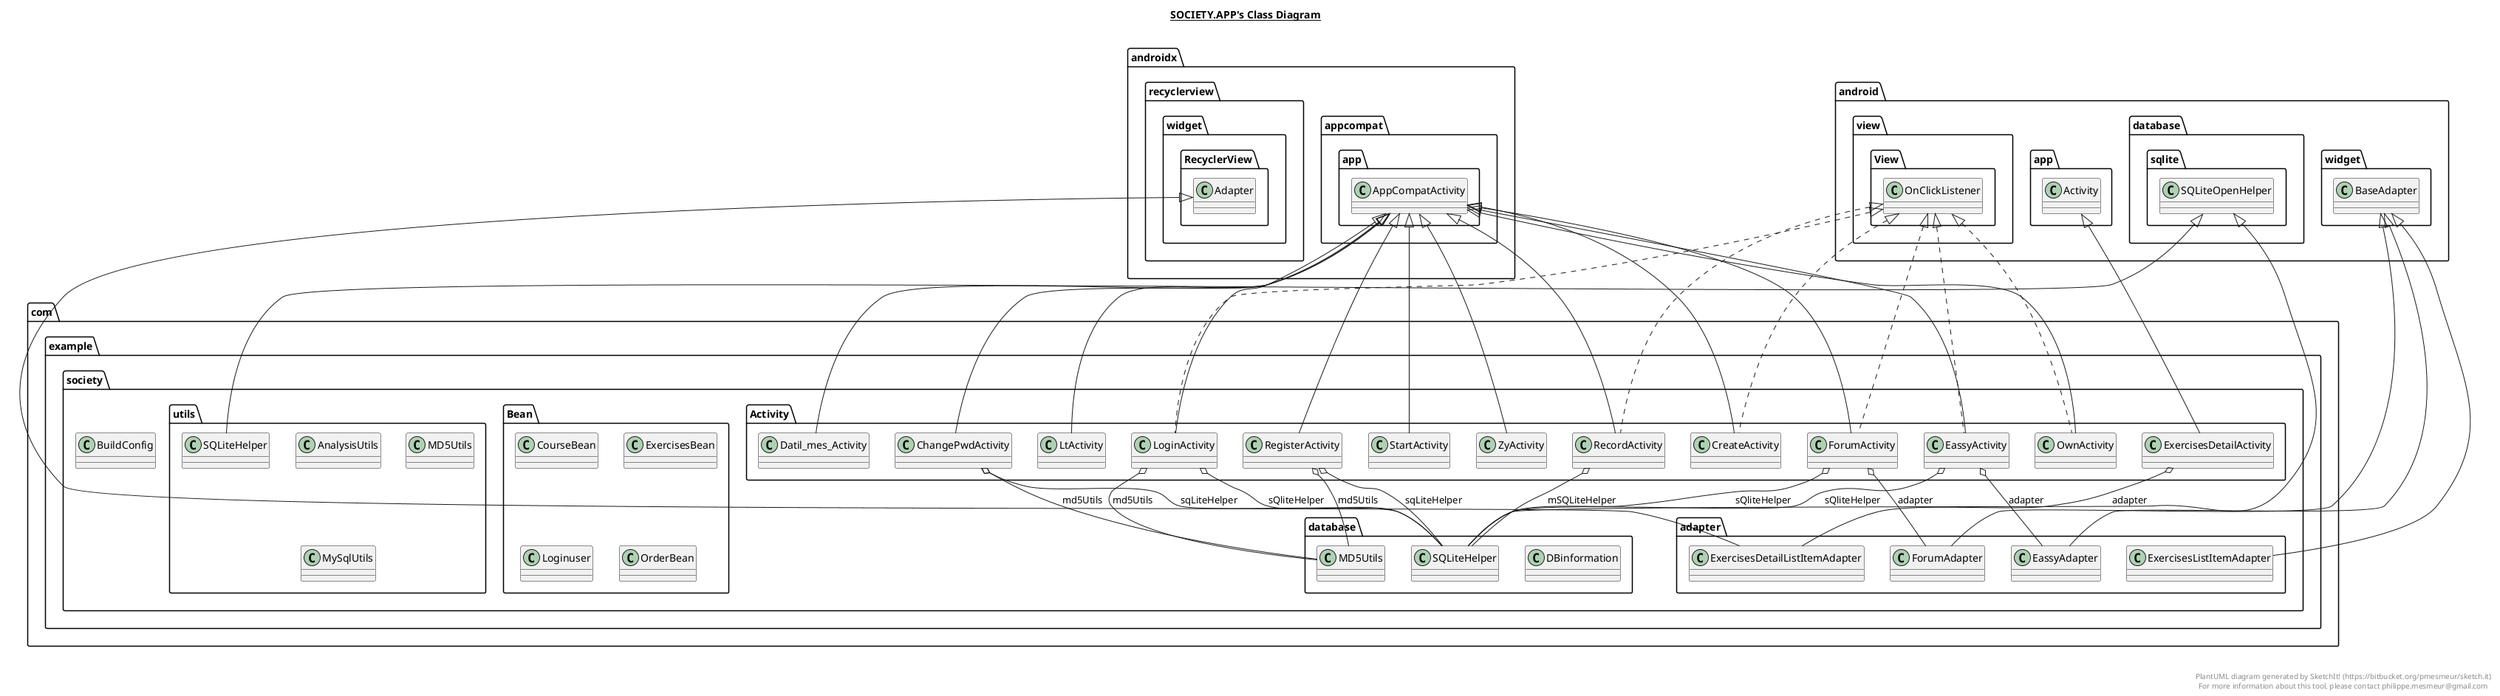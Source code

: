 @startuml

title __SOCIETY.APP's Class Diagram__\n

  namespace com.example.society {
    namespace Activity {
      class com.example.society.Activity.ChangePwdActivity {
      }
    }
  }
  

  namespace com.example.society {
    namespace Activity {
      class com.example.society.Activity.CreateActivity {
      }
    }
  }
  

  namespace com.example.society {
    namespace Activity {
      class com.example.society.Activity.Datil_mes_Activity {
      }
    }
  }
  

  namespace com.example.society {
    namespace Activity {
      class com.example.society.Activity.EassyActivity {
      }
    }
  }
  

  namespace com.example.society {
    namespace Activity {
      class com.example.society.Activity.ExercisesDetailActivity {
      }
    }
  }
  

  namespace com.example.society {
    namespace Activity {
      class com.example.society.Activity.ForumActivity {
      }
    }
  }
  

  namespace com.example.society {
    namespace Activity {
      class com.example.society.Activity.LoginActivity {
      }
    }
  }
  

  namespace com.example.society {
    namespace Activity {
      class com.example.society.Activity.LtActivity {
      }
    }
  }
  

  namespace com.example.society {
    namespace Activity {
      class com.example.society.Activity.OwnActivity {
      }
    }
  }
  

  namespace com.example.society {
    namespace Activity {
      class com.example.society.Activity.RecordActivity {
      }
    }
  }
  

  namespace com.example.society {
    namespace Activity {
      class com.example.society.Activity.RegisterActivity {
      }
    }
  }
  

  namespace com.example.society {
    namespace Activity {
      class com.example.society.Activity.StartActivity {
      }
    }
  }
  

  namespace com.example.society {
    namespace Activity {
      class com.example.society.Activity.ZyActivity {
      }
    }
  }
  

  namespace com.example.society {
    namespace Bean {
      class com.example.society.Bean.CourseBean {
      }
    }
  }
  

  namespace com.example.society {
    namespace Bean {
      class com.example.society.Bean.ExercisesBean {
      }
    }
  }
  

  namespace com.example.society {
    namespace Bean {
      class com.example.society.Bean.Loginuser {
      }
    }
  }
  

  namespace com.example.society {
    namespace Bean {
      class com.example.society.Bean.OrderBean {
      }
    }
  }
  

  namespace com.example.society {
    class com.example.society.BuildConfig {
    }
  }
  

  namespace com.example.society {
    namespace adapter {
      class com.example.society.adapter.EassyAdapter {
      }
    }
  }
  

  namespace com.example.society {
    namespace adapter {
      class com.example.society.adapter.ExercisesDetailListItemAdapter {
      }
    }
  }
  

  namespace com.example.society {
    namespace adapter {
      class com.example.society.adapter.ExercisesListItemAdapter {
      }
    }
  }
  

  namespace com.example.society {
    namespace adapter {
      class com.example.society.adapter.ForumAdapter {
      }
    }
  }
  

  namespace com.example.society {
    namespace database {
      class com.example.society.database.DBinformation {
      }
    }
  }
  

  namespace com.example.society {
    namespace database {
      class com.example.society.database.MD5Utils {
      }
    }
  }
  

  namespace com.example.society {
    namespace database {
      class com.example.society.database.SQLiteHelper {
      }
    }
  }
  

  namespace com.example.society {
    namespace utils {
      class com.example.society.utils.AnalysisUtils {
      }
    }
  }
  

  namespace com.example.society {
    namespace utils {
      class com.example.society.utils.MD5Utils {
      }
    }
  }
  

  namespace com.example.society {
    namespace utils {
      class com.example.society.utils.MySqlUtils {
      }
    }
  }
  

  namespace com.example.society {
    namespace utils {
      class com.example.society.utils.SQLiteHelper {
      }
    }
  }
  

  com.example.society.Activity.ChangePwdActivity -up-|> androidx.appcompat.app.AppCompatActivity
  com.example.society.Activity.ChangePwdActivity o-- com.example.society.database.SQLiteHelper.User : userSql
  com.example.society.Activity.ChangePwdActivity o-- com.example.society.database.MD5Utils : md5Utils
  com.example.society.Activity.ChangePwdActivity o-- com.example.society.database.SQLiteHelper : sqLiteHelper
  com.example.society.Activity.CreateActivity .up.|> android.view.View.OnClickListener
  com.example.society.Activity.CreateActivity -up-|> androidx.appcompat.app.AppCompatActivity
  com.example.society.Activity.Datil_mes_Activity -up-|> androidx.appcompat.app.AppCompatActivity
  com.example.society.Activity.EassyActivity .up.|> android.view.View.OnClickListener
  com.example.society.Activity.EassyActivity -up-|> androidx.appcompat.app.AppCompatActivity
  com.example.society.Activity.EassyActivity o-- com.example.society.adapter.EassyAdapter : adapter
  com.example.society.Activity.EassyActivity o-- com.example.society.database.SQLiteHelper.Eassy : order
  com.example.society.Activity.EassyActivity o-- com.example.society.database.SQLiteHelper : sQliteHelper
  com.example.society.Activity.ExercisesDetailActivity -up-|> android.app.Activity
  com.example.society.Activity.ExercisesDetailActivity o-- com.example.society.adapter.ExercisesDetailListItemAdapter : adapter
  com.example.society.Activity.ForumActivity .up.|> android.view.View.OnClickListener
  com.example.society.Activity.ForumActivity -up-|> androidx.appcompat.app.AppCompatActivity
  com.example.society.Activity.ForumActivity o-- com.example.society.adapter.ForumAdapter : adapter
  com.example.society.Activity.ForumActivity o-- com.example.society.database.SQLiteHelper.Eassy : order
  com.example.society.Activity.ForumActivity o-- com.example.society.database.SQLiteHelper : sQliteHelper
  com.example.society.Activity.LoginActivity .up.|> android.view.View.OnClickListener
  com.example.society.Activity.LoginActivity -up-|> androidx.appcompat.app.AppCompatActivity
  com.example.society.Activity.LoginActivity o-- com.example.society.database.SQLiteHelper : sQliteHelper
  com.example.society.Activity.LoginActivity o-- com.example.society.database.SQLiteHelper.User : userSql
  com.example.society.Activity.LoginActivity o-- com.example.society.database.MD5Utils : md5Utils
  com.example.society.Activity.LtActivity -up-|> androidx.appcompat.app.AppCompatActivity
  com.example.society.Activity.OwnActivity .up.|> android.view.View.OnClickListener
  com.example.society.Activity.OwnActivity -up-|> androidx.appcompat.app.AppCompatActivity
  com.example.society.Activity.RecordActivity .up.|> android.view.View.OnClickListener
  com.example.society.Activity.RecordActivity -up-|> androidx.appcompat.app.AppCompatActivity
  com.example.society.Activity.RecordActivity o-- com.example.society.database.SQLiteHelper.Eassy : eassy
  com.example.society.Activity.RecordActivity o-- com.example.society.database.SQLiteHelper : mSQLiteHelper
  com.example.society.Activity.RegisterActivity -up-|> androidx.appcompat.app.AppCompatActivity
  com.example.society.Activity.RegisterActivity o-- com.example.society.database.SQLiteHelper.User : UsersqLiteHelper
  com.example.society.Activity.RegisterActivity o-- com.example.society.database.MD5Utils : md5Utils
  com.example.society.Activity.RegisterActivity o-- com.example.society.database.SQLiteHelper : sqLiteHelper
  com.example.society.Activity.StartActivity -up-|> androidx.appcompat.app.AppCompatActivity
  com.example.society.Activity.ZyActivity -up-|> androidx.appcompat.app.AppCompatActivity
  com.example.society.adapter.EassyAdapter -up-|> android.widget.BaseAdapter
  com.example.society.adapter.ExercisesDetailListItemAdapter -up-|> androidx.recyclerview.widget.RecyclerView.Adapter
  com.example.society.adapter.ExercisesDetailListItemAdapter o-- com.example.society.adapter.ExercisesDetailListItemAdapter.OnItemListener : onItemListener
  com.example.society.adapter.ExercisesDetailListItemAdapter o-- com.example.society.adapter.ExercisesDetailListItemAdapter.OnSelectListener : onSelectListener
  com.example.society.adapter.ExercisesListItemAdapter -up-|> android.widget.BaseAdapter
  com.example.society.adapter.ForumAdapter -up-|> android.widget.BaseAdapter
  com.example.society.database.SQLiteHelper -up-|> android.database.sqlite.SQLiteOpenHelper
  com.example.society.utils.SQLiteHelper -up-|> android.database.sqlite.SQLiteOpenHelper


right footer


PlantUML diagram generated by SketchIt! (https://bitbucket.org/pmesmeur/sketch.it)
For more information about this tool, please contact philippe.mesmeur@gmail.com
endfooter

@enduml
